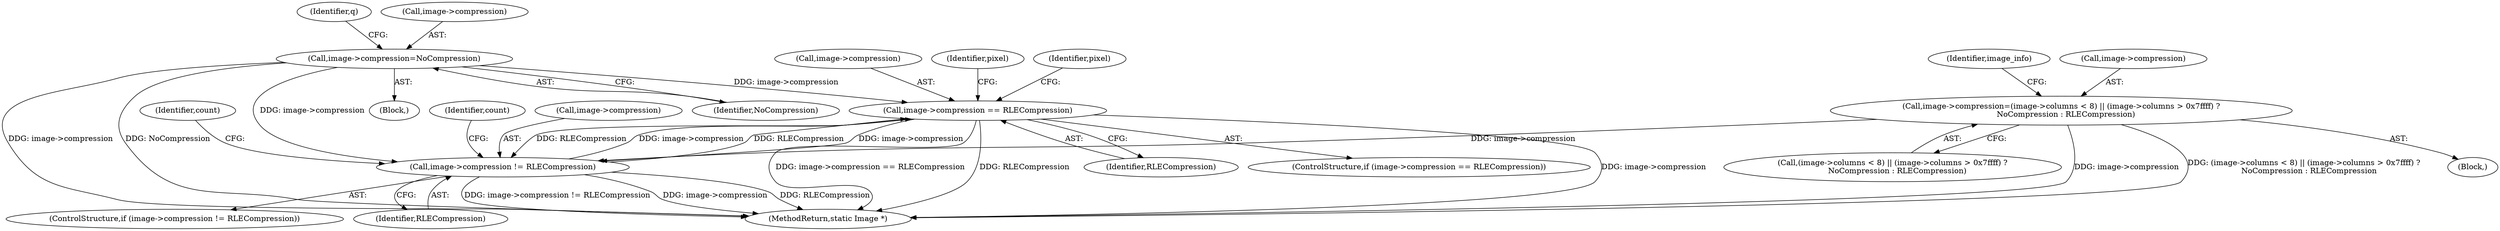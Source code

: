 digraph "0_ImageMagick_f6e9d0d9955e85bdd7540b251cd50d598dacc5e6_23@pointer" {
"1001219" [label="(Call,image->compression == RLECompression)"];
"1001035" [label="(Call,image->compression=NoCompression)"];
"1000936" [label="(Call,image->compression != RLECompression)"];
"1001219" [label="(Call,image->compression == RLECompression)"];
"1000843" [label="(Call,image->compression=(image->columns < 8) || (image->columns > 0x7ffff) ?\n    NoCompression : RLECompression)"];
"1001184" [label="(Identifier,q)"];
"1001227" [label="(Identifier,pixel)"];
"1000864" [label="(Identifier,image_info)"];
"1000943" [label="(Identifier,count)"];
"1000844" [label="(Call,image->compression)"];
"1000936" [label="(Call,image->compression != RLECompression)"];
"1001006" [label="(Block,)"];
"1000937" [label="(Call,image->compression)"];
"1001220" [label="(Call,image->compression)"];
"1000974" [label="(Identifier,count)"];
"1000843" [label="(Call,image->compression=(image->columns < 8) || (image->columns > 0x7ffff) ?\n    NoCompression : RLECompression)"];
"1001219" [label="(Call,image->compression == RLECompression)"];
"1001223" [label="(Identifier,RLECompression)"];
"1000109" [label="(Block,)"];
"1001410" [label="(MethodReturn,static Image *)"];
"1001218" [label="(ControlStructure,if (image->compression == RLECompression))"];
"1001273" [label="(Identifier,pixel)"];
"1001036" [label="(Call,image->compression)"];
"1000847" [label="(Call,(image->columns < 8) || (image->columns > 0x7ffff) ?\n    NoCompression : RLECompression)"];
"1000940" [label="(Identifier,RLECompression)"];
"1001035" [label="(Call,image->compression=NoCompression)"];
"1000935" [label="(ControlStructure,if (image->compression != RLECompression))"];
"1001039" [label="(Identifier,NoCompression)"];
"1001219" -> "1001218"  [label="AST: "];
"1001219" -> "1001223"  [label="CFG: "];
"1001220" -> "1001219"  [label="AST: "];
"1001223" -> "1001219"  [label="AST: "];
"1001227" -> "1001219"  [label="CFG: "];
"1001273" -> "1001219"  [label="CFG: "];
"1001219" -> "1001410"  [label="DDG: RLECompression"];
"1001219" -> "1001410"  [label="DDG: image->compression"];
"1001219" -> "1001410"  [label="DDG: image->compression == RLECompression"];
"1001219" -> "1000936"  [label="DDG: image->compression"];
"1001219" -> "1000936"  [label="DDG: RLECompression"];
"1001035" -> "1001219"  [label="DDG: image->compression"];
"1000936" -> "1001219"  [label="DDG: image->compression"];
"1000936" -> "1001219"  [label="DDG: RLECompression"];
"1001035" -> "1001006"  [label="AST: "];
"1001035" -> "1001039"  [label="CFG: "];
"1001036" -> "1001035"  [label="AST: "];
"1001039" -> "1001035"  [label="AST: "];
"1001184" -> "1001035"  [label="CFG: "];
"1001035" -> "1001410"  [label="DDG: image->compression"];
"1001035" -> "1001410"  [label="DDG: NoCompression"];
"1001035" -> "1000936"  [label="DDG: image->compression"];
"1000936" -> "1000935"  [label="AST: "];
"1000936" -> "1000940"  [label="CFG: "];
"1000937" -> "1000936"  [label="AST: "];
"1000940" -> "1000936"  [label="AST: "];
"1000943" -> "1000936"  [label="CFG: "];
"1000974" -> "1000936"  [label="CFG: "];
"1000936" -> "1001410"  [label="DDG: image->compression != RLECompression"];
"1000936" -> "1001410"  [label="DDG: image->compression"];
"1000936" -> "1001410"  [label="DDG: RLECompression"];
"1000843" -> "1000936"  [label="DDG: image->compression"];
"1000843" -> "1000109"  [label="AST: "];
"1000843" -> "1000847"  [label="CFG: "];
"1000844" -> "1000843"  [label="AST: "];
"1000847" -> "1000843"  [label="AST: "];
"1000864" -> "1000843"  [label="CFG: "];
"1000843" -> "1001410"  [label="DDG: image->compression"];
"1000843" -> "1001410"  [label="DDG: (image->columns < 8) || (image->columns > 0x7ffff) ?\n    NoCompression : RLECompression"];
}
